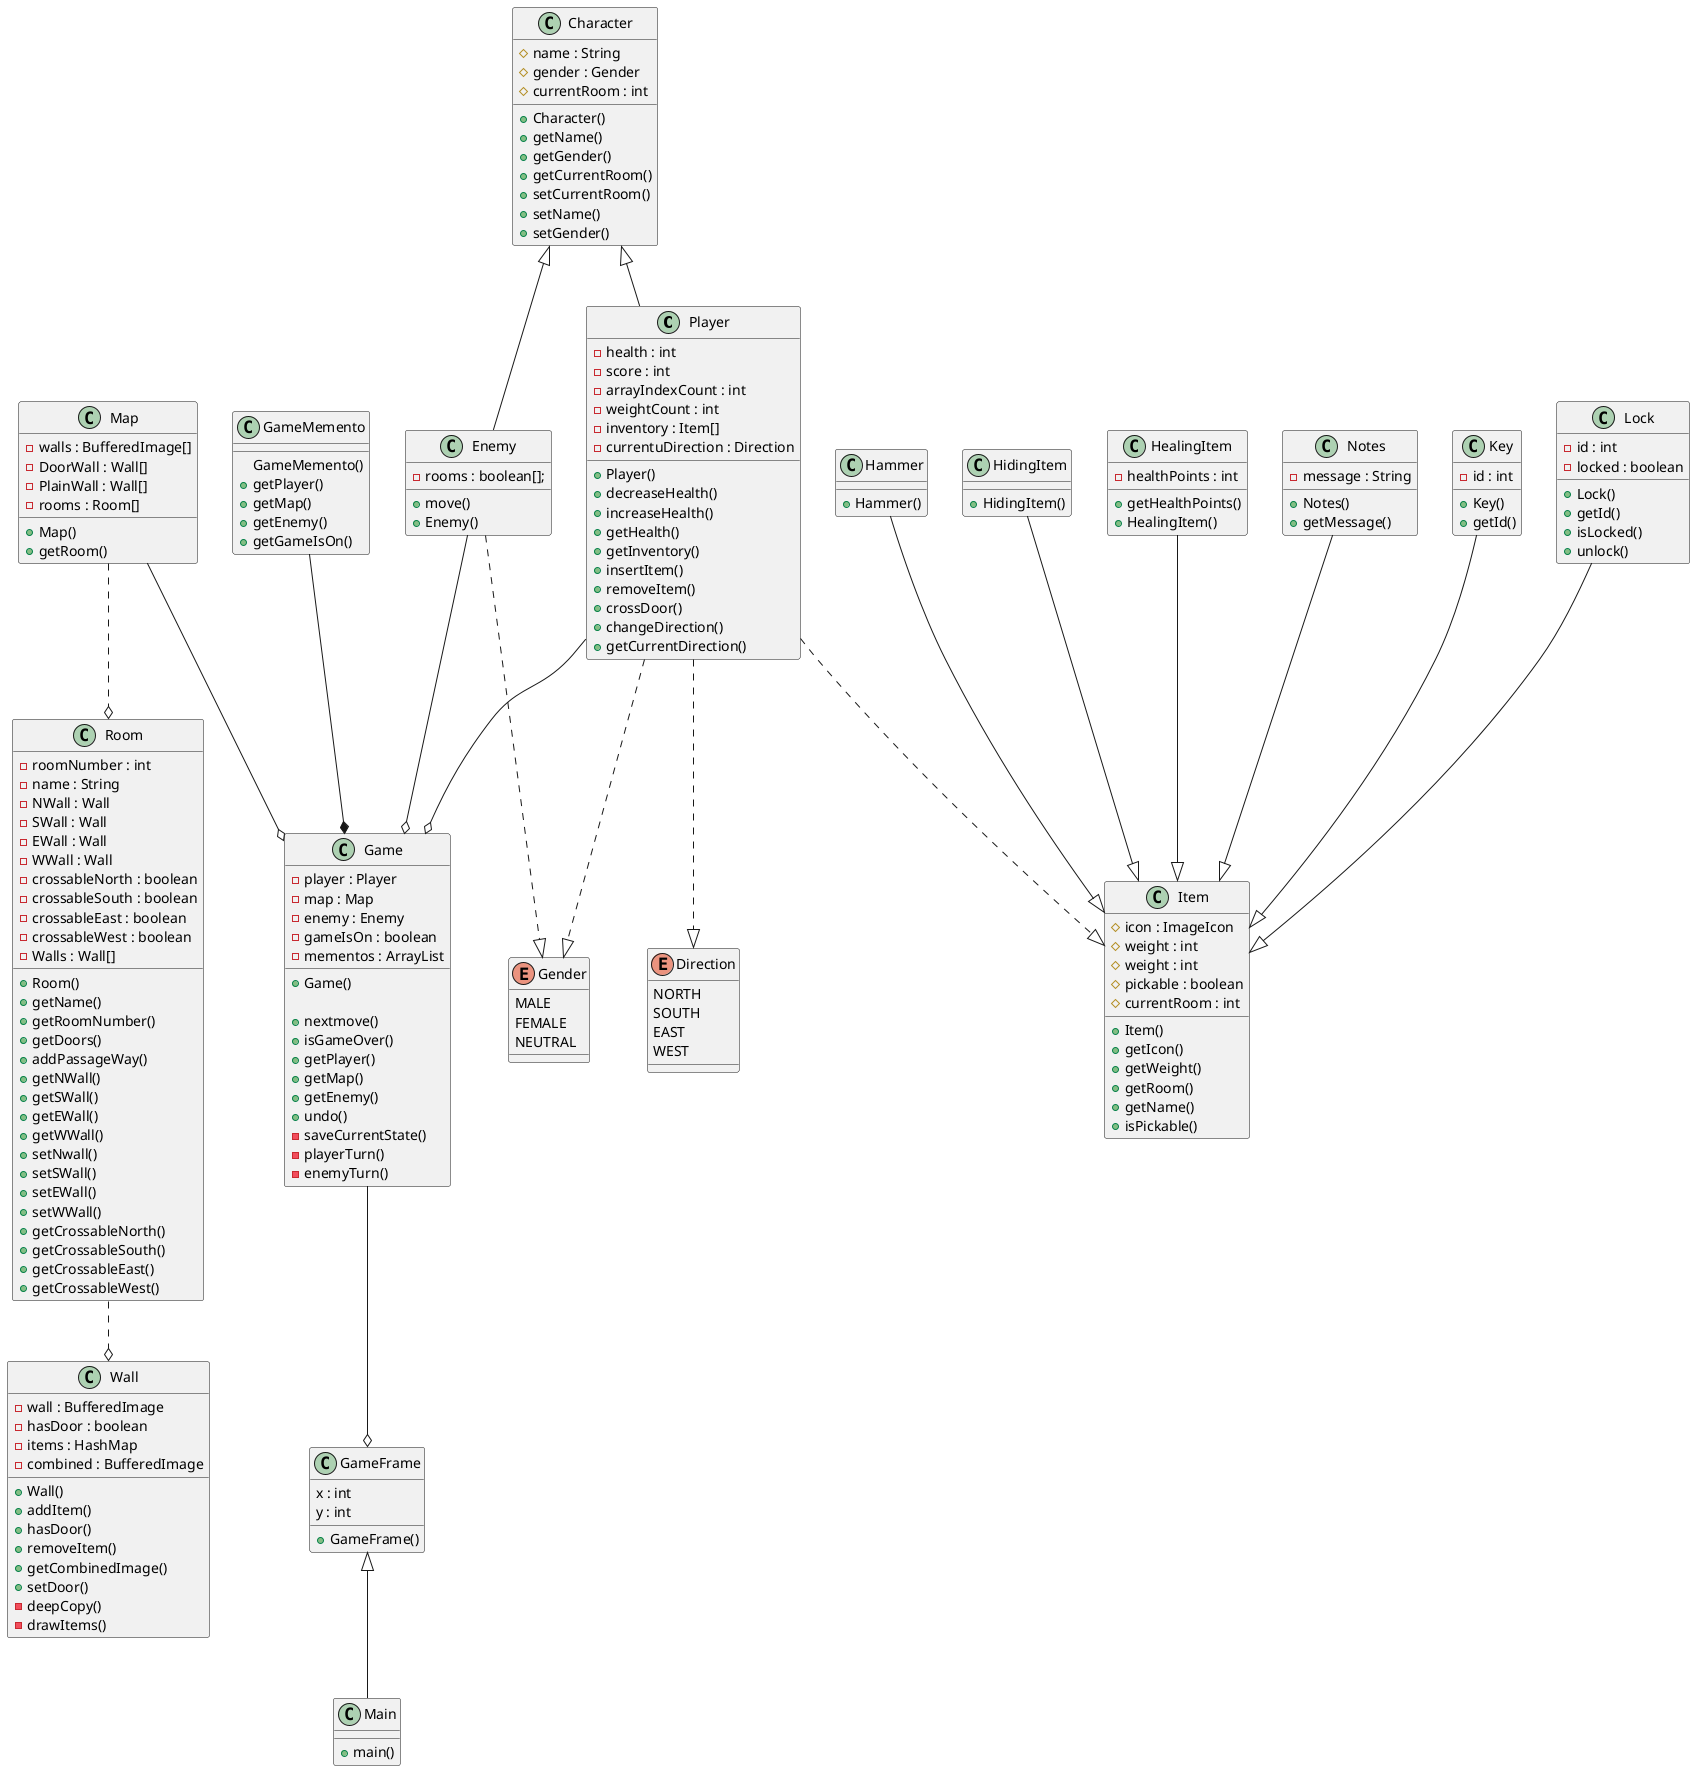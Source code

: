 @startuml DesignClassModel

    class Player {
        -health : int
        -score : int
        -arrayIndexCount : int
        -weightCount : int
        -inventory : Item[]
        -currentuDirection : Direction

        +Player()
        +decreaseHealth()
        +increaseHealth()
        +getHealth()
        +getInventory()
        +insertItem()
        +removeItem()
        +crossDoor()
        +changeDirection()
        +getCurrentDirection()
    }

    class GameMemento{
        GameMemento()
        +getPlayer()
        +getMap()
        +getEnemy()
        +getGameIsOn()
    }

    enum Gender {
        MALE
        FEMALE
        NEUTRAL
    }
    enum Direction {
        NORTH
        SOUTH
        EAST
        WEST
    }
    class Enemy{
        -rooms : boolean[];

        +move()
        +Enemy()
    }
    class GameFrame {
        x : int
        y : int
        +GameFrame()
    }
    class Game {
        -player : Player
        -map : Map
        -enemy : Enemy
        -gameIsOn : boolean
        -mementos : ArrayList

        +Game()
       
        +nextmove()
        +isGameOver()
        +getPlayer()
        +getMap()
        +getEnemy()
        +undo()
        -saveCurrentState()
        -playerTurn()
        -enemyTurn()
    }
    class Main {
        +main()
    }
    class Item{
        #icon : ImageIcon
        #weight : int
        #weight : int
        #pickable : boolean
        #currentRoom : int

        +Item()
        +getIcon()
        +getWeight()
        +getRoom()
        +getName()
        +isPickable()
    }

    class Hammer{
        +Hammer()
    }

    class HidingItem{
        +HidingItem()
    }

    class HealingItem{
        -healthPoints : int

        +getHealthPoints()
        +HealingItem()
    }

    class Notes {
        -message : String

        +Notes()
        +getMessage()
    }

    class Key {
        -id : int

        +Key()
        +getId()
    }

    class Lock{
        -id : int
        -locked : boolean

        +Lock()
        +getId()
        +isLocked()
        +unlock()
    }

    class Map {
        -walls : BufferedImage[]
        -DoorWall : Wall[]
        -PlainWall : Wall[]
        -rooms : Room[]

        +Map()
        +getRoom()
    }
    class Room {
        -roomNumber : int
        -name : String
        -NWall : Wall
        -SWall : Wall
        -EWall : Wall
        -WWall : Wall
        -crossableNorth : boolean
        -crossableSouth : boolean
        -crossableEast : boolean
        -crossableWest : boolean
        -Walls : Wall[]

        +Room()
        +getName()
        +getRoomNumber()
        +getDoors()
        +addPassageWay()
        +getNWall()
        +getSWall()
        +getEWall()
        +getWWall()
        +setNwall()
        +setSWall()
        +setEWall()
        +setWWall()
        +getCrossableNorth()
        +getCrossableSouth()
        +getCrossableEast()
        +getCrossableWest()
    }
    
    class Character {
        #name : String
        #gender : Gender
        #currentRoom : int

        +Character()
        +getName()
        +getGender()
        +getCurrentRoom()
        +setCurrentRoom()
        +setName()
        +setGender()
    }

    class Wall
    {
        -wall : BufferedImage
        -hasDoor : boolean
        -items : HashMap
        -combined : BufferedImage
        
        +Wall()
        +addItem()
        +hasDoor()
        +removeItem()
        +getCombinedImage()
        +setDoor()
        -deepCopy()
        -drawItems()
    }

    Player ..|> Gender
    Map ..o Room
    Room ..o Wall
    Player ..|> Item
    Player ..|> Direction
    Key --|> Item
    Lock --|> Item
    HealingItem --|> Item
    Hammer --|> Item
    HidingItem --|> Item
    Notes --|> Item
    Enemy ..|> Gender
    Character <|-- Player
    Character <|-- Enemy
    Player --o Game
    Map --o Game
    Enemy --o Game
    GameMemento --* Game
    Game --o GameFrame
    GameFrame <|-- Main

@enduml
